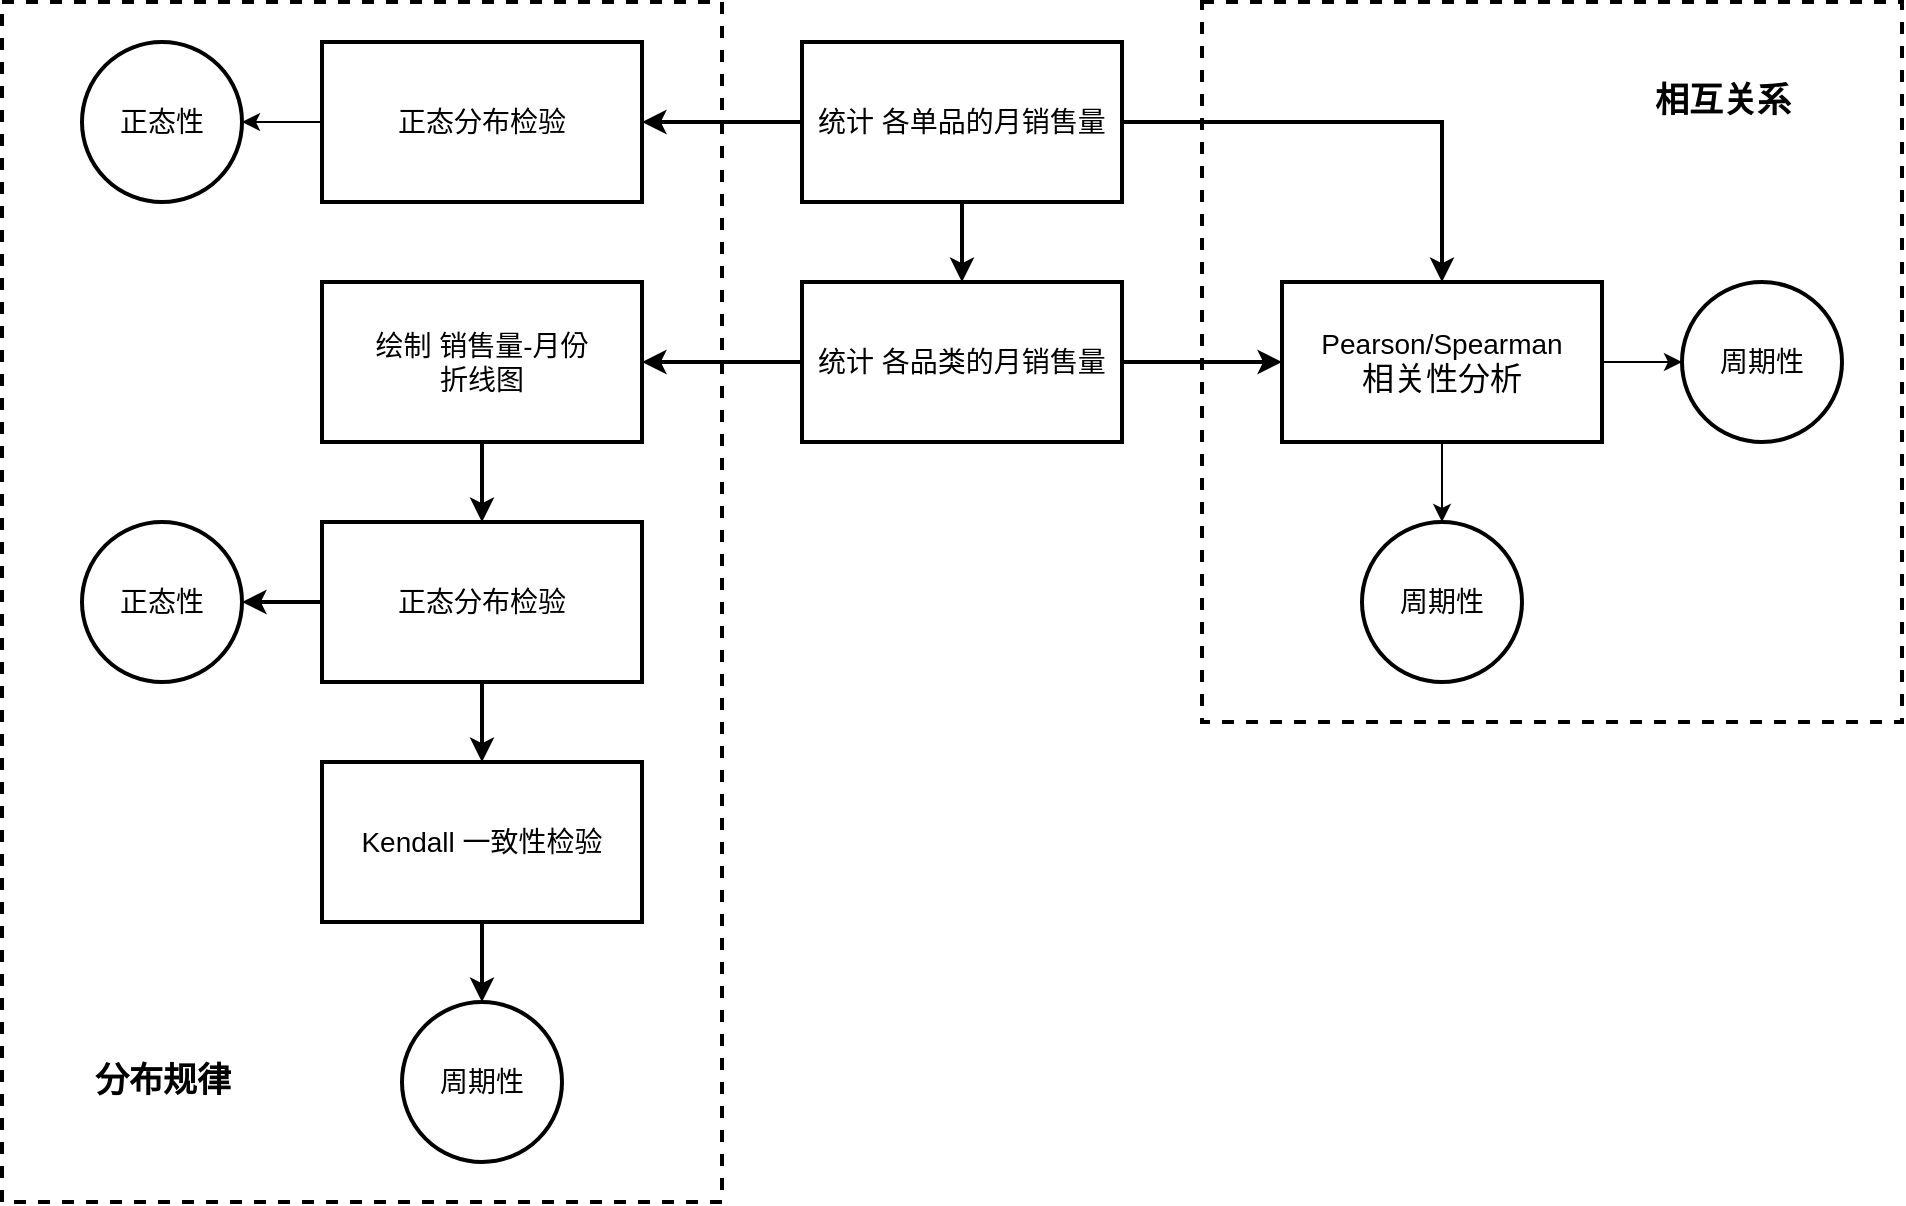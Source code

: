 <mxfile version="21.7.4" type="github">
  <diagram name="Page-1" id="pJUkzvpek5c0bUQa1M0d">
    <mxGraphModel dx="1907" dy="1595" grid="1" gridSize="10" guides="1" tooltips="1" connect="1" arrows="1" fold="1" page="1" pageScale="1" pageWidth="850" pageHeight="1100" math="0" shadow="0">
      <root>
        <mxCell id="0" />
        <mxCell id="1" parent="0" />
        <mxCell id="horlXt24Ssj5XUUJVYTb-14" value="" style="rounded=0;whiteSpace=wrap;html=1;fillColor=none;dashed=1;strokeWidth=2;" vertex="1" parent="1">
          <mxGeometry x="480" y="120" width="350" height="360" as="geometry" />
        </mxCell>
        <mxCell id="horlXt24Ssj5XUUJVYTb-15" value="" style="rounded=0;whiteSpace=wrap;html=1;fillColor=none;dashed=1;strokeWidth=2;" vertex="1" parent="1">
          <mxGeometry x="-120" y="120" width="360" height="600" as="geometry" />
        </mxCell>
        <mxCell id="LaMXFO9Cv-glN5uBwck5-4" style="edgeStyle=orthogonalEdgeStyle;rounded=0;orthogonalLoop=1;jettySize=auto;html=1;entryX=0.5;entryY=0;entryDx=0;entryDy=0;strokeWidth=2;" parent="1" source="LaMXFO9Cv-glN5uBwck5-1" target="LaMXFO9Cv-glN5uBwck5-2" edge="1">
          <mxGeometry relative="1" as="geometry" />
        </mxCell>
        <mxCell id="LaMXFO9Cv-glN5uBwck5-19" style="edgeStyle=orthogonalEdgeStyle;rounded=0;orthogonalLoop=1;jettySize=auto;html=1;entryX=1;entryY=0.5;entryDx=0;entryDy=0;strokeWidth=2;" parent="1" source="LaMXFO9Cv-glN5uBwck5-1" target="LaMXFO9Cv-glN5uBwck5-18" edge="1">
          <mxGeometry relative="1" as="geometry" />
        </mxCell>
        <mxCell id="horlXt24Ssj5XUUJVYTb-3" style="edgeStyle=orthogonalEdgeStyle;rounded=0;orthogonalLoop=1;jettySize=auto;html=1;entryX=0.5;entryY=0;entryDx=0;entryDy=0;fontSize=12;strokeWidth=2;" edge="1" parent="1" source="LaMXFO9Cv-glN5uBwck5-1" target="LaMXFO9Cv-glN5uBwck5-7">
          <mxGeometry relative="1" as="geometry" />
        </mxCell>
        <mxCell id="LaMXFO9Cv-glN5uBwck5-1" value="统计 各单品的月销售量" style="rounded=0;whiteSpace=wrap;html=1;fontSize=14;strokeWidth=2;" parent="1" vertex="1">
          <mxGeometry x="280" y="140" width="160" height="80" as="geometry" />
        </mxCell>
        <mxCell id="LaMXFO9Cv-glN5uBwck5-6" style="edgeStyle=orthogonalEdgeStyle;rounded=0;orthogonalLoop=1;jettySize=auto;html=1;entryX=1;entryY=0.5;entryDx=0;entryDy=0;strokeWidth=2;" parent="1" source="LaMXFO9Cv-glN5uBwck5-2" target="LaMXFO9Cv-glN5uBwck5-5" edge="1">
          <mxGeometry relative="1" as="geometry" />
        </mxCell>
        <mxCell id="LaMXFO9Cv-glN5uBwck5-10" style="edgeStyle=orthogonalEdgeStyle;rounded=0;orthogonalLoop=1;jettySize=auto;html=1;entryX=0;entryY=0.5;entryDx=0;entryDy=0;strokeWidth=2;" parent="1" source="LaMXFO9Cv-glN5uBwck5-2" target="LaMXFO9Cv-glN5uBwck5-7" edge="1">
          <mxGeometry relative="1" as="geometry" />
        </mxCell>
        <mxCell id="LaMXFO9Cv-glN5uBwck5-2" value="统计 各品类的月销售量" style="rounded=0;whiteSpace=wrap;html=1;fontSize=14;strokeWidth=2;" parent="1" vertex="1">
          <mxGeometry x="280" y="260" width="160" height="80" as="geometry" />
        </mxCell>
        <mxCell id="LaMXFO9Cv-glN5uBwck5-12" style="edgeStyle=orthogonalEdgeStyle;rounded=0;orthogonalLoop=1;jettySize=auto;html=1;entryX=0.5;entryY=0;entryDx=0;entryDy=0;strokeWidth=2;" parent="1" source="LaMXFO9Cv-glN5uBwck5-5" target="LaMXFO9Cv-glN5uBwck5-11" edge="1">
          <mxGeometry relative="1" as="geometry" />
        </mxCell>
        <mxCell id="LaMXFO9Cv-glN5uBwck5-5" value="&lt;div&gt;绘制 销售量-月份&lt;/div&gt;&lt;div&gt;折线图&lt;/div&gt;" style="rounded=0;whiteSpace=wrap;html=1;fontSize=14;strokeWidth=2;" parent="1" vertex="1">
          <mxGeometry x="40" y="260" width="160" height="80" as="geometry" />
        </mxCell>
        <mxCell id="horlXt24Ssj5XUUJVYTb-7" style="edgeStyle=orthogonalEdgeStyle;rounded=0;orthogonalLoop=1;jettySize=auto;html=1;entryX=0.5;entryY=0;entryDx=0;entryDy=0;" edge="1" parent="1" source="LaMXFO9Cv-glN5uBwck5-7" target="horlXt24Ssj5XUUJVYTb-5">
          <mxGeometry relative="1" as="geometry" />
        </mxCell>
        <mxCell id="horlXt24Ssj5XUUJVYTb-8" style="edgeStyle=orthogonalEdgeStyle;rounded=0;orthogonalLoop=1;jettySize=auto;html=1;entryX=0;entryY=0.5;entryDx=0;entryDy=0;" edge="1" parent="1" source="LaMXFO9Cv-glN5uBwck5-7" target="horlXt24Ssj5XUUJVYTb-6">
          <mxGeometry relative="1" as="geometry" />
        </mxCell>
        <mxCell id="LaMXFO9Cv-glN5uBwck5-7" value="&lt;div&gt;Pearson/Spearman&lt;/div&gt;&lt;div style=&quot;font-size: 16px;&quot;&gt;相关性分析&lt;br&gt;&lt;/div&gt;" style="rounded=0;whiteSpace=wrap;html=1;fontSize=14;strokeWidth=2;" parent="1" vertex="1">
          <mxGeometry x="520" y="260" width="160" height="80" as="geometry" />
        </mxCell>
        <mxCell id="LaMXFO9Cv-glN5uBwck5-14" style="edgeStyle=orthogonalEdgeStyle;rounded=0;orthogonalLoop=1;jettySize=auto;html=1;entryX=0.5;entryY=0;entryDx=0;entryDy=0;strokeWidth=2;" parent="1" source="LaMXFO9Cv-glN5uBwck5-11" target="LaMXFO9Cv-glN5uBwck5-13" edge="1">
          <mxGeometry relative="1" as="geometry" />
        </mxCell>
        <mxCell id="LaMXFO9Cv-glN5uBwck5-26" style="edgeStyle=orthogonalEdgeStyle;rounded=0;orthogonalLoop=1;jettySize=auto;html=1;entryX=1;entryY=0.5;entryDx=0;entryDy=0;strokeWidth=2;" parent="1" source="LaMXFO9Cv-glN5uBwck5-11" target="LaMXFO9Cv-glN5uBwck5-25" edge="1">
          <mxGeometry relative="1" as="geometry" />
        </mxCell>
        <mxCell id="LaMXFO9Cv-glN5uBwck5-11" value="正态分布检验" style="rounded=0;whiteSpace=wrap;html=1;fontSize=14;strokeWidth=2;" parent="1" vertex="1">
          <mxGeometry x="40" y="380" width="160" height="80" as="geometry" />
        </mxCell>
        <mxCell id="LaMXFO9Cv-glN5uBwck5-16" style="edgeStyle=orthogonalEdgeStyle;rounded=0;orthogonalLoop=1;jettySize=auto;html=1;entryX=0.5;entryY=0;entryDx=0;entryDy=0;strokeWidth=2;" parent="1" source="LaMXFO9Cv-glN5uBwck5-13" target="LaMXFO9Cv-glN5uBwck5-20" edge="1">
          <mxGeometry relative="1" as="geometry">
            <mxPoint x="120" y="620" as="targetPoint" />
          </mxGeometry>
        </mxCell>
        <mxCell id="LaMXFO9Cv-glN5uBwck5-13" value="&lt;div&gt;Kendall 一致性检验&lt;/div&gt;" style="rounded=0;whiteSpace=wrap;html=1;fontSize=14;strokeWidth=2;" parent="1" vertex="1">
          <mxGeometry x="40" y="500" width="160" height="80" as="geometry" />
        </mxCell>
        <mxCell id="horlXt24Ssj5XUUJVYTb-2" style="edgeStyle=orthogonalEdgeStyle;rounded=0;orthogonalLoop=1;jettySize=auto;html=1;entryX=1;entryY=0.5;entryDx=0;entryDy=0;" edge="1" parent="1" source="LaMXFO9Cv-glN5uBwck5-18" target="horlXt24Ssj5XUUJVYTb-1">
          <mxGeometry relative="1" as="geometry" />
        </mxCell>
        <mxCell id="LaMXFO9Cv-glN5uBwck5-18" value="正态分布检验" style="rounded=0;whiteSpace=wrap;html=1;strokeWidth=2;fontSize=14;" parent="1" vertex="1">
          <mxGeometry x="40" y="140" width="160" height="80" as="geometry" />
        </mxCell>
        <mxCell id="LaMXFO9Cv-glN5uBwck5-20" value="周期性" style="ellipse;whiteSpace=wrap;html=1;aspect=fixed;fontSize=14;strokeWidth=2;" parent="1" vertex="1">
          <mxGeometry x="80" y="620" width="80" height="80" as="geometry" />
        </mxCell>
        <mxCell id="LaMXFO9Cv-glN5uBwck5-25" value="正态性" style="ellipse;whiteSpace=wrap;html=1;aspect=fixed;fontSize=14;strokeWidth=2;" parent="1" vertex="1">
          <mxGeometry x="-80" y="380" width="80" height="80" as="geometry" />
        </mxCell>
        <mxCell id="horlXt24Ssj5XUUJVYTb-1" value="正态性" style="ellipse;whiteSpace=wrap;html=1;aspect=fixed;fontSize=14;strokeWidth=2;" vertex="1" parent="1">
          <mxGeometry x="-80" y="140" width="80" height="80" as="geometry" />
        </mxCell>
        <mxCell id="horlXt24Ssj5XUUJVYTb-5" value="周期性" style="ellipse;whiteSpace=wrap;html=1;aspect=fixed;fontSize=14;strokeWidth=2;" vertex="1" parent="1">
          <mxGeometry x="560" y="380" width="80" height="80" as="geometry" />
        </mxCell>
        <mxCell id="horlXt24Ssj5XUUJVYTb-6" value="周期性" style="ellipse;whiteSpace=wrap;html=1;aspect=fixed;fontSize=14;strokeWidth=2;" vertex="1" parent="1">
          <mxGeometry x="720" y="260" width="80" height="80" as="geometry" />
        </mxCell>
        <mxCell id="horlXt24Ssj5XUUJVYTb-11" value="分布规律" style="text;strokeColor=none;fillColor=none;html=1;fontSize=17;fontStyle=1;verticalAlign=middle;align=center;" vertex="1" parent="1">
          <mxGeometry x="-90" y="640" width="100" height="40" as="geometry" />
        </mxCell>
        <mxCell id="horlXt24Ssj5XUUJVYTb-17" value="相互关系" style="text;strokeColor=none;fillColor=none;html=1;fontSize=17;fontStyle=1;verticalAlign=middle;align=center;" vertex="1" parent="1">
          <mxGeometry x="690" y="150" width="100" height="40" as="geometry" />
        </mxCell>
      </root>
    </mxGraphModel>
  </diagram>
</mxfile>
